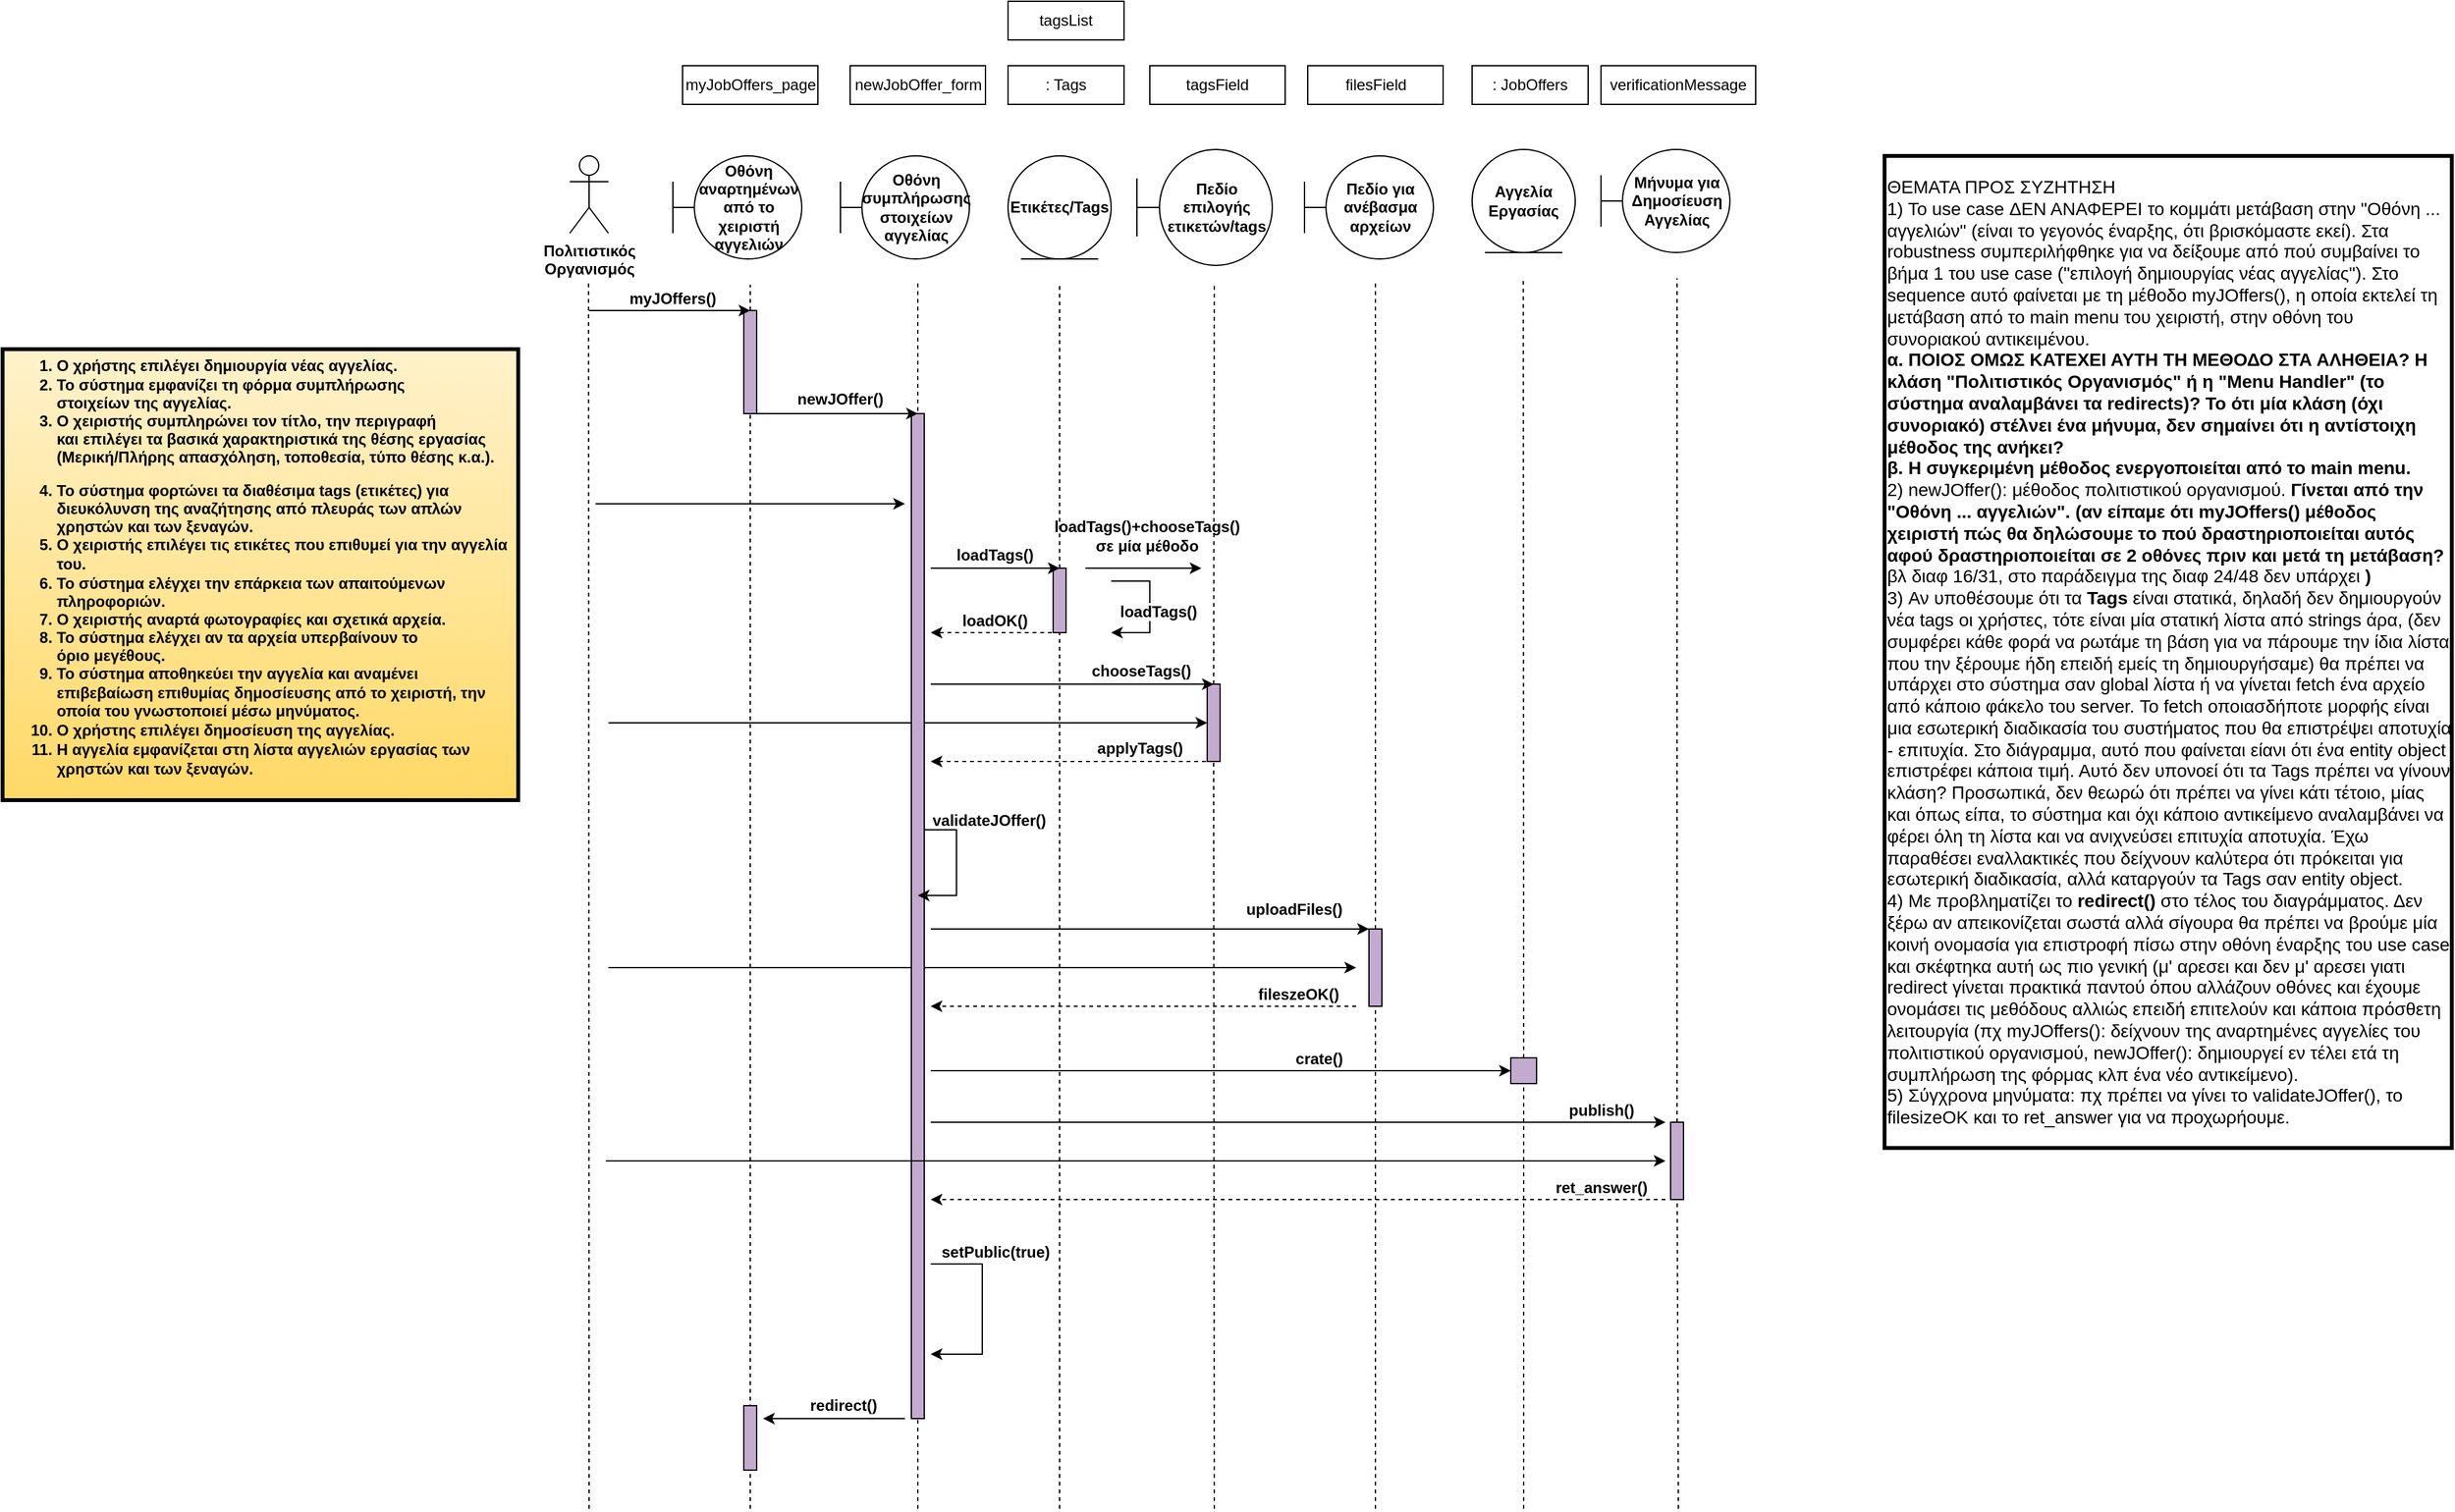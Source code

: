<mxfile version="21.2.3" type="device">
  <diagram name="Page-1" id="2YBvvXClWsGukQMizWep">
    <mxGraphModel dx="2284" dy="1864" grid="1" gridSize="10" guides="1" tooltips="1" connect="1" arrows="1" fold="1" page="1" pageScale="1" pageWidth="850" pageHeight="1100" math="0" shadow="0">
      <root>
        <mxCell id="0" />
        <mxCell id="1" parent="0" />
        <mxCell id="bm7Oy97igKspR6xYKNJw-77" value="" style="endArrow=classic;html=1;rounded=0;" parent="1" edge="1">
          <mxGeometry width="50" height="50" relative="1" as="geometry">
            <mxPoint x="70" y="670" as="sourcePoint" />
            <mxPoint x="650" y="670" as="targetPoint" />
          </mxGeometry>
        </mxCell>
        <mxCell id="bm7Oy97igKspR6xYKNJw-69" value="" style="endArrow=classic;html=1;rounded=0;entryX=0;entryY=0.5;entryDx=0;entryDy=0;" parent="1" target="bm7Oy97igKspR6xYKNJw-39" edge="1">
          <mxGeometry width="50" height="50" relative="1" as="geometry">
            <mxPoint x="70" y="480" as="sourcePoint" />
            <mxPoint x="316" y="321" as="targetPoint" />
          </mxGeometry>
        </mxCell>
        <mxCell id="bm7Oy97igKspR6xYKNJw-1" value="Πολιτιστικός &lt;br&gt;Οργανισμός" style="shape=umlActor;verticalLabelPosition=bottom;verticalAlign=top;html=1;outlineConnect=0;rounded=0;labelBackgroundColor=default;fontStyle=1;labelBorderColor=none;" parent="1" vertex="1">
          <mxGeometry x="40" y="40" width="30" height="60" as="geometry" />
        </mxCell>
        <mxCell id="bm7Oy97igKspR6xYKNJw-2" value="Οθόνη αναρτημένων από το χειριστή αγγελιών" style="shape=umlBoundary;whiteSpace=wrap;html=1;rounded=0;labelBackgroundColor=none;fontStyle=1;labelBorderColor=none;" parent="1" vertex="1">
          <mxGeometry x="120" y="40" width="100" height="80" as="geometry" />
        </mxCell>
        <mxCell id="bm7Oy97igKspR6xYKNJw-3" value="Οθόνη συμπλήρωσης στοιχείων αγγελίας" style="shape=umlBoundary;whiteSpace=wrap;html=1;rounded=0;labelBackgroundColor=none;fontStyle=1;labelBorderColor=none;" parent="1" vertex="1">
          <mxGeometry x="250" y="40" width="100" height="80" as="geometry" />
        </mxCell>
        <mxCell id="bm7Oy97igKspR6xYKNJw-4" value="&lt;font style=&quot;font-size: 12px;&quot;&gt;Ετικέτες/Tags&lt;/font&gt;" style="ellipse;shape=umlEntity;whiteSpace=wrap;html=1;fontFamily=Helvetica;fontSize=11;rounded=0;labelBackgroundColor=none;fontStyle=1;labelBorderColor=none;" parent="1" vertex="1">
          <mxGeometry x="380" y="40" width="80" height="80" as="geometry" />
        </mxCell>
        <mxCell id="bm7Oy97igKspR6xYKNJw-5" value="Πεδίο επιλογής ετικετών/tags" style="shape=umlBoundary;whiteSpace=wrap;html=1;rounded=0;labelBackgroundColor=none;fontStyle=1;labelBorderColor=none;" parent="1" vertex="1">
          <mxGeometry x="480" y="35" width="105" height="90" as="geometry" />
        </mxCell>
        <mxCell id="bm7Oy97igKspR6xYKNJw-6" value="Πεδίο για ανέβασμα αρχείων" style="shape=umlBoundary;whiteSpace=wrap;html=1;rounded=0;labelBackgroundColor=none;fontStyle=1;labelBorderColor=none;" parent="1" vertex="1">
          <mxGeometry x="610" y="40" width="100" height="80" as="geometry" />
        </mxCell>
        <mxCell id="bm7Oy97igKspR6xYKNJw-7" value="&lt;font style=&quot;font-size: 12px;&quot;&gt;Αγγελία Εργασίας&lt;/font&gt;" style="ellipse;shape=umlEntity;whiteSpace=wrap;html=1;fontFamily=Helvetica;fontSize=11;rounded=0;labelBackgroundColor=none;fontStyle=1;labelBorderColor=none;" parent="1" vertex="1">
          <mxGeometry x="740" y="35" width="80" height="80" as="geometry" />
        </mxCell>
        <mxCell id="bm7Oy97igKspR6xYKNJw-8" value="Μήνυμα για Δημοσίευση Αγγελίας" style="shape=umlBoundary;whiteSpace=wrap;html=1;rounded=0;labelBackgroundColor=none;fontStyle=1;labelBorderColor=none;" parent="1" vertex="1">
          <mxGeometry x="840" y="35" width="100" height="80" as="geometry" />
        </mxCell>
        <mxCell id="bm7Oy97igKspR6xYKNJw-10" value="" style="endArrow=none;dashed=1;html=1;rounded=0;" parent="1" edge="1">
          <mxGeometry width="50" height="50" relative="1" as="geometry">
            <mxPoint x="55" y="1090" as="sourcePoint" />
            <mxPoint x="54.58" y="138" as="targetPoint" />
          </mxGeometry>
        </mxCell>
        <mxCell id="bm7Oy97igKspR6xYKNJw-12" value="" style="endArrow=none;dashed=1;html=1;rounded=0;" parent="1" source="bm7Oy97igKspR6xYKNJw-13" edge="1">
          <mxGeometry width="50" height="50" relative="1" as="geometry">
            <mxPoint x="180" y="720" as="sourcePoint" />
            <mxPoint x="180" y="140" as="targetPoint" />
          </mxGeometry>
        </mxCell>
        <mxCell id="bm7Oy97igKspR6xYKNJw-14" value="" style="endArrow=none;dashed=1;html=1;rounded=0;" parent="1" target="bm7Oy97igKspR6xYKNJw-13" edge="1">
          <mxGeometry width="50" height="50" relative="1" as="geometry">
            <mxPoint x="180" y="1090" as="sourcePoint" />
            <mxPoint x="180" y="140" as="targetPoint" />
          </mxGeometry>
        </mxCell>
        <mxCell id="bm7Oy97igKspR6xYKNJw-13" value="" style="rounded=0;whiteSpace=wrap;html=1;fillColor=#C3ABD0;strokeColor=#000000;" parent="1" vertex="1">
          <mxGeometry x="175" y="160" width="10" height="80" as="geometry" />
        </mxCell>
        <mxCell id="bm7Oy97igKspR6xYKNJw-15" value="" style="endArrow=classic;html=1;rounded=0;exitX=0.5;exitY=0;exitDx=0;exitDy=0;entryX=0.5;entryY=0;entryDx=0;entryDy=0;" parent="1" target="bm7Oy97igKspR6xYKNJw-13" edge="1">
          <mxGeometry width="50" height="50" relative="1" as="geometry">
            <mxPoint x="55" y="160" as="sourcePoint" />
            <mxPoint x="560" y="280" as="targetPoint" />
          </mxGeometry>
        </mxCell>
        <mxCell id="bm7Oy97igKspR6xYKNJw-16" value="myJOffers()" style="text;html=1;strokeColor=none;fillColor=none;align=center;verticalAlign=middle;whiteSpace=wrap;rounded=0;fontStyle=1;" parent="1" vertex="1">
          <mxGeometry x="90" y="136" width="60" height="30" as="geometry" />
        </mxCell>
        <mxCell id="bm7Oy97igKspR6xYKNJw-18" value="" style="endArrow=none;dashed=1;html=1;rounded=0;" parent="1" edge="1">
          <mxGeometry width="50" height="50" relative="1" as="geometry">
            <mxPoint x="310" y="1090" as="sourcePoint" />
            <mxPoint x="310" y="139" as="targetPoint" />
          </mxGeometry>
        </mxCell>
        <mxCell id="bm7Oy97igKspR6xYKNJw-19" value="" style="endArrow=none;dashed=1;html=1;rounded=0;" parent="1" source="bm7Oy97igKspR6xYKNJw-35" edge="1">
          <mxGeometry width="50" height="50" relative="1" as="geometry">
            <mxPoint x="420" y="719" as="sourcePoint" />
            <mxPoint x="420" y="139" as="targetPoint" />
          </mxGeometry>
        </mxCell>
        <mxCell id="bm7Oy97igKspR6xYKNJw-20" value="" style="endArrow=none;dashed=1;html=1;rounded=0;" parent="1" source="bm7Oy97igKspR6xYKNJw-39" edge="1">
          <mxGeometry width="50" height="50" relative="1" as="geometry">
            <mxPoint x="540" y="720" as="sourcePoint" />
            <mxPoint x="540" y="140" as="targetPoint" />
          </mxGeometry>
        </mxCell>
        <mxCell id="bm7Oy97igKspR6xYKNJw-21" value="" style="endArrow=none;dashed=1;html=1;rounded=0;" parent="1" source="bm7Oy97igKspR6xYKNJw-80" edge="1">
          <mxGeometry width="50" height="50" relative="1" as="geometry">
            <mxPoint x="780" y="1385" as="sourcePoint" />
            <mxPoint x="779.71" y="134" as="targetPoint" />
          </mxGeometry>
        </mxCell>
        <mxCell id="bm7Oy97igKspR6xYKNJw-22" value="" style="endArrow=none;dashed=1;html=1;rounded=0;" parent="1" source="bm7Oy97igKspR6xYKNJw-73" edge="1">
          <mxGeometry width="50" height="50" relative="1" as="geometry">
            <mxPoint x="665" y="1320" as="sourcePoint" />
            <mxPoint x="665" y="139" as="targetPoint" />
          </mxGeometry>
        </mxCell>
        <mxCell id="bm7Oy97igKspR6xYKNJw-23" value="" style="endArrow=none;dashed=1;html=1;rounded=0;" parent="1" source="bm7Oy97igKspR6xYKNJw-87" edge="1">
          <mxGeometry width="50" height="50" relative="1" as="geometry">
            <mxPoint x="899" y="1435" as="sourcePoint" />
            <mxPoint x="899" y="135" as="targetPoint" />
          </mxGeometry>
        </mxCell>
        <mxCell id="bm7Oy97igKspR6xYKNJw-26" value="newJOffer()" style="text;html=1;strokeColor=none;fillColor=none;align=center;verticalAlign=middle;whiteSpace=wrap;rounded=0;fontStyle=1;" parent="1" vertex="1">
          <mxGeometry x="205" y="214" width="90" height="30" as="geometry" />
        </mxCell>
        <mxCell id="bm7Oy97igKspR6xYKNJw-27" value="" style="rounded=0;whiteSpace=wrap;html=1;fillColor=#C3ABD0;strokeColor=#000000;" parent="1" vertex="1">
          <mxGeometry x="305" y="240" width="10" height="780" as="geometry" />
        </mxCell>
        <mxCell id="bm7Oy97igKspR6xYKNJw-24" value="" style="endArrow=classic;html=1;rounded=0;entryX=0.5;entryY=0;entryDx=0;entryDy=0;" parent="1" edge="1">
          <mxGeometry width="50" height="50" relative="1" as="geometry">
            <mxPoint x="180" y="240" as="sourcePoint" />
            <mxPoint x="310" y="240" as="targetPoint" />
          </mxGeometry>
        </mxCell>
        <mxCell id="bm7Oy97igKspR6xYKNJw-28" value="&lt;ol type=&quot;1&quot; start=&quot;1&quot; style=&quot;margin-top: 0in;&quot;&gt;&lt;li style=&quot;margin-top: 0.4pt; line-height: normal;&quot; class=&quot;MsoNormal&quot;&gt;&lt;font style=&quot;font-size: 12px;&quot;&gt;Ο χρήστης επιλέγει δημιουργία νέας αγγελίας.&lt;/font&gt;&lt;/li&gt;&lt;li style=&quot;margin-top: 0.4pt; line-height: normal;&quot; class=&quot;MsoNormal&quot;&gt;&lt;span style=&quot;&quot; lang=&quot;EL&quot;&gt;&lt;font style=&quot;font-size: 12px;&quot;&gt;Το σύστημα εμφανίζει τη φόρμα συμπλήρωσης&lt;br&gt;     στοιχείων της αγγελίας.&lt;/font&gt;&lt;/span&gt;&lt;/li&gt;&lt;li style=&quot;margin-top: 0.4pt; line-height: normal;&quot; class=&quot;MsoNormal&quot;&gt;&lt;span style=&quot;text-indent: -0.25in; background-color: initial;&quot; lang=&quot;EL&quot;&gt;Ο χειριστής συμπληρώνει τον τίτλο, την περιγραφή και&amp;nbsp;&lt;/span&gt;επιλέγει τα βασικά χαρακτηριστικά της θέσης εργασίας (Μερική/Πλήρης απασχόληση, τοποθεσία, τύπο θέσης κ.α.).&lt;/li&gt;&lt;/ol&gt;&lt;ol type=&quot;1&quot; start=&quot;4&quot; style=&quot;margin-top: 0in;&quot;&gt;&lt;li style=&quot;margin-right: 1.45pt; line-height: normal;&quot; class=&quot;MsoNormal&quot;&gt;&lt;font style=&quot;font-size: 12px;&quot;&gt;&lt;span style=&quot;&quot; lang=&quot;EL&quot;&gt;Το σύστημα φορτώνει τα διαθέσιμα &lt;/span&gt;tags &lt;span lang=&quot;EL&quot;&gt;(ετικέτες) για διευκόλυνση της&amp;nbsp;αναζήτησης από πλευράς των απλών χρηστών και των ξεναγών.&lt;/span&gt;&lt;/font&gt;&lt;/li&gt;&lt;li style=&quot;&quot; class=&quot;MsoNormal&quot;&gt;&lt;span style=&quot;line-height: 115%;&quot; lang=&quot;EL&quot;&gt;&lt;font style=&quot;font-size: 12px;&quot;&gt;Ο χειριστής&amp;nbsp;επιλέγει τις ετικέτες που επιθυμεί για την αγγελία του.&lt;/font&gt;&lt;/span&gt;&lt;/li&gt;&lt;li style=&quot;margin-right: 40pt; line-height: normal;&quot; class=&quot;MsoNormal&quot;&gt;&lt;span style=&quot;&quot; lang=&quot;EL&quot;&gt;&lt;font style=&quot;font-size: 12px;&quot;&gt;Το σύστημα ελέγχει την επάρκεια των&amp;nbsp;απαιτούμενων πληροφοριών.&lt;/font&gt;&lt;/span&gt;&lt;/li&gt;&lt;li style=&quot;margin-right: 40pt; line-height: normal;&quot; class=&quot;MsoNormal&quot;&gt;&lt;span style=&quot;&quot; lang=&quot;EL&quot;&gt;&lt;font style=&quot;font-size: 12px;&quot;&gt;Ο χειριστής αναρτά φωτογραφίες και σχετικά αρχεία.&lt;/font&gt;&lt;/span&gt;&lt;/li&gt;&lt;li style=&quot;margin-right: 40pt; line-height: normal;&quot; class=&quot;MsoNormal&quot;&gt;&lt;span style=&quot;&quot; lang=&quot;EL&quot;&gt;&lt;font style=&quot;font-size: 12px;&quot;&gt;Το σύστημα ελέγχει αν τα αρχεία υπερβαίνουν&amp;nbsp;το&amp;nbsp; όριο μεγέθους.&lt;/font&gt;&lt;/span&gt;&lt;/li&gt;&lt;li style=&quot;&quot; class=&quot;MsoNormal&quot;&gt;&lt;span style=&quot;line-height: 115%;&quot; lang=&quot;EL&quot;&gt;&lt;font style=&quot;font-size: 12px;&quot;&gt;Το σύστημα&amp;nbsp;αποθηκεύει την αγγελία και αναμένει επιβεβαίωση επιθυμίας δημοσίευσης από&amp;nbsp;το χειριστή, την οποία του γνωστοποιεί μέσω μηνύματος.&lt;/font&gt;&lt;/span&gt;&lt;/li&gt;&lt;li style=&quot;&quot; class=&quot;MsoNormal&quot;&gt;&lt;span style=&quot;line-height: 115%;&quot; lang=&quot;EL&quot;&gt;&lt;font style=&quot;font-size: 12px;&quot;&gt;Ο χρήστης&amp;nbsp;επιλέγει δημοσίευση της αγγελίας.&lt;/font&gt;&lt;/span&gt;&lt;/li&gt;&lt;li style=&quot;&quot; class=&quot;MsoNormal&quot;&gt;&lt;span style=&quot;line-height: 115%;&quot; lang=&quot;EL&quot;&gt;&lt;font style=&quot;font-size: 12px;&quot;&gt;Η αγγελία&amp;nbsp;εμφανίζεται στη λίστα αγγελιών εργασίας των χρηστών και των ξεναγών.&amp;nbsp;&lt;/font&gt;&lt;/span&gt;&lt;/li&gt;&lt;/ol&gt;" style="text;html=1;strokeColor=#000000;fillColor=#fff2cc;align=left;verticalAlign=middle;whiteSpace=wrap;rounded=0;strokeWidth=3;fontStyle=1;gradientColor=#ffd966;" parent="1" vertex="1">
          <mxGeometry x="-400" y="190" width="400" height="350" as="geometry" />
        </mxCell>
        <mxCell id="bm7Oy97igKspR6xYKNJw-31" value="loadTags()" style="text;html=1;strokeColor=none;fillColor=none;align=center;verticalAlign=middle;whiteSpace=wrap;rounded=0;fontStyle=1;" parent="1" vertex="1">
          <mxGeometry x="325" y="335" width="90" height="30" as="geometry" />
        </mxCell>
        <mxCell id="bm7Oy97igKspR6xYKNJw-34" value="" style="endArrow=classic;html=1;rounded=0;" parent="1" edge="1">
          <mxGeometry width="50" height="50" relative="1" as="geometry">
            <mxPoint x="60" y="310" as="sourcePoint" />
            <mxPoint x="300" y="310" as="targetPoint" />
          </mxGeometry>
        </mxCell>
        <mxCell id="bm7Oy97igKspR6xYKNJw-36" value="" style="endArrow=none;dashed=1;html=1;rounded=0;" parent="1" target="bm7Oy97igKspR6xYKNJw-35" edge="1">
          <mxGeometry width="50" height="50" relative="1" as="geometry">
            <mxPoint x="420" y="1090" as="sourcePoint" />
            <mxPoint x="420" y="139" as="targetPoint" />
          </mxGeometry>
        </mxCell>
        <mxCell id="bm7Oy97igKspR6xYKNJw-35" value="" style="rounded=0;whiteSpace=wrap;html=1;fillColor=#C3ABD0;strokeColor=#000000;" parent="1" vertex="1">
          <mxGeometry x="415" y="360" width="10" height="50" as="geometry" />
        </mxCell>
        <mxCell id="bm7Oy97igKspR6xYKNJw-30" value="" style="endArrow=classic;html=1;" parent="1" edge="1">
          <mxGeometry width="50" height="50" relative="1" as="geometry">
            <mxPoint x="320" y="360" as="sourcePoint" />
            <mxPoint x="420" y="360" as="targetPoint" />
          </mxGeometry>
        </mxCell>
        <mxCell id="bm7Oy97igKspR6xYKNJw-41" value="" style="endArrow=none;dashed=1;html=1;rounded=0;" parent="1" target="bm7Oy97igKspR6xYKNJw-39" edge="1">
          <mxGeometry width="50" height="50" relative="1" as="geometry">
            <mxPoint x="540" y="1090" as="sourcePoint" />
            <mxPoint x="540" y="140" as="targetPoint" />
          </mxGeometry>
        </mxCell>
        <mxCell id="bm7Oy97igKspR6xYKNJw-39" value="" style="rounded=0;whiteSpace=wrap;html=1;fillColor=#C3ABD0;strokeColor=#000000;" parent="1" vertex="1">
          <mxGeometry x="534.5" y="450" width="10" height="60" as="geometry" />
        </mxCell>
        <mxCell id="bm7Oy97igKspR6xYKNJw-43" value="" style="endArrow=classic;html=1;dashed=1;exitX=0.5;exitY=1;exitDx=0;exitDy=0;" parent="1" source="bm7Oy97igKspR6xYKNJw-35" edge="1">
          <mxGeometry width="50" height="50" relative="1" as="geometry">
            <mxPoint x="360" y="450" as="sourcePoint" />
            <mxPoint x="320" y="410" as="targetPoint" />
          </mxGeometry>
        </mxCell>
        <mxCell id="bm7Oy97igKspR6xYKNJw-44" value="loadOK()" style="text;html=1;strokeColor=none;fillColor=none;align=center;verticalAlign=middle;whiteSpace=wrap;rounded=0;fontStyle=1;" parent="1" vertex="1">
          <mxGeometry x="325" y="386" width="90" height="30" as="geometry" />
        </mxCell>
        <mxCell id="bm7Oy97igKspR6xYKNJw-48" value="" style="endArrow=classic;html=1;entryX=0.5;entryY=0;entryDx=0;entryDy=0;" parent="1" target="bm7Oy97igKspR6xYKNJw-39" edge="1">
          <mxGeometry width="50" height="50" relative="1" as="geometry">
            <mxPoint x="320" y="450" as="sourcePoint" />
            <mxPoint x="500" y="450" as="targetPoint" />
          </mxGeometry>
        </mxCell>
        <mxCell id="bm7Oy97igKspR6xYKNJw-50" value="chooseTags()" style="text;html=1;align=center;verticalAlign=middle;resizable=0;points=[];autosize=1;strokeColor=none;fillColor=none;fontStyle=1" parent="1" vertex="1">
          <mxGeometry x="432.5" y="425" width="100" height="30" as="geometry" />
        </mxCell>
        <mxCell id="bm7Oy97igKspR6xYKNJw-54" value="" style="endArrow=classic;html=1;exitX=0.5;exitY=1;exitDx=0;exitDy=0;dashed=1;" parent="1" source="bm7Oy97igKspR6xYKNJw-39" edge="1">
          <mxGeometry width="50" height="50" relative="1" as="geometry">
            <mxPoint x="500" y="480" as="sourcePoint" />
            <mxPoint x="320" y="510" as="targetPoint" />
          </mxGeometry>
        </mxCell>
        <mxCell id="bm7Oy97igKspR6xYKNJw-56" value="applyTags()" style="text;html=1;align=center;verticalAlign=middle;resizable=0;points=[];autosize=1;strokeColor=none;fillColor=none;fontStyle=1" parent="1" vertex="1">
          <mxGeometry x="436.5" y="485" width="90" height="30" as="geometry" />
        </mxCell>
        <mxCell id="bm7Oy97igKspR6xYKNJw-58" style="edgeStyle=orthogonalEdgeStyle;orthogonalLoop=1;jettySize=auto;html=1;exitX=1;exitY=0.75;exitDx=0;exitDy=0;rounded=0;" parent="1" source="bm7Oy97igKspR6xYKNJw-27" edge="1">
          <mxGeometry relative="1" as="geometry">
            <mxPoint x="310" y="614" as="targetPoint" />
            <Array as="points">
              <mxPoint x="340" y="563" />
              <mxPoint x="340" y="614" />
            </Array>
          </mxGeometry>
        </mxCell>
        <mxCell id="bm7Oy97igKspR6xYKNJw-59" value="validateJOffer()" style="text;html=1;align=center;verticalAlign=middle;resizable=0;points=[];autosize=1;strokeColor=none;fillColor=none;fontStyle=1" parent="1" vertex="1">
          <mxGeometry x="310" y="541" width="110" height="30" as="geometry" />
        </mxCell>
        <mxCell id="bm7Oy97igKspR6xYKNJw-70" value="" style="endArrow=classic;html=1;rounded=0;" parent="1" edge="1">
          <mxGeometry width="50" height="50" relative="1" as="geometry">
            <mxPoint x="460" y="370" as="sourcePoint" />
            <mxPoint x="460" y="410" as="targetPoint" />
            <Array as="points">
              <mxPoint x="490" y="370" />
              <mxPoint x="490" y="410" />
            </Array>
          </mxGeometry>
        </mxCell>
        <mxCell id="bm7Oy97igKspR6xYKNJw-71" value="" style="endArrow=classic;html=1;" parent="1" edge="1">
          <mxGeometry width="50" height="50" relative="1" as="geometry">
            <mxPoint x="440" y="360" as="sourcePoint" />
            <mxPoint x="530" y="360" as="targetPoint" />
          </mxGeometry>
        </mxCell>
        <mxCell id="bm7Oy97igKspR6xYKNJw-72" value="" style="endArrow=classic;html=1;" parent="1" edge="1">
          <mxGeometry width="50" height="50" relative="1" as="geometry">
            <mxPoint x="320" y="640" as="sourcePoint" />
            <mxPoint x="660" y="640" as="targetPoint" />
          </mxGeometry>
        </mxCell>
        <mxCell id="bm7Oy97igKspR6xYKNJw-74" value="" style="endArrow=none;dashed=1;html=1;rounded=0;" parent="1" target="bm7Oy97igKspR6xYKNJw-73" edge="1">
          <mxGeometry width="50" height="50" relative="1" as="geometry">
            <mxPoint x="665" y="1090" as="sourcePoint" />
            <mxPoint x="665" y="139" as="targetPoint" />
          </mxGeometry>
        </mxCell>
        <mxCell id="bm7Oy97igKspR6xYKNJw-73" value="" style="rounded=0;whiteSpace=wrap;html=1;fillColor=#C3ABD0;strokeColor=#000000;" parent="1" vertex="1">
          <mxGeometry x="660" y="640" width="10" height="60" as="geometry" />
        </mxCell>
        <mxCell id="bm7Oy97igKspR6xYKNJw-75" value="&amp;nbsp;uploadFiles()" style="text;html=1;align=center;verticalAlign=middle;resizable=0;points=[];autosize=1;strokeColor=none;fillColor=none;fontStyle=1" parent="1" vertex="1">
          <mxGeometry x="550" y="610" width="100" height="30" as="geometry" />
        </mxCell>
        <mxCell id="bm7Oy97igKspR6xYKNJw-76" value="fileszeOK()" style="text;html=1;align=center;verticalAlign=middle;resizable=0;points=[];autosize=1;strokeColor=none;fillColor=none;fontStyle=1" parent="1" vertex="1">
          <mxGeometry x="560" y="676" width="90" height="30" as="geometry" />
        </mxCell>
        <mxCell id="bm7Oy97igKspR6xYKNJw-79" value="" style="endArrow=classic;html=1;dashed=1;" parent="1" edge="1">
          <mxGeometry width="50" height="50" relative="1" as="geometry">
            <mxPoint x="650" y="700" as="sourcePoint" />
            <mxPoint x="320" y="700" as="targetPoint" />
          </mxGeometry>
        </mxCell>
        <mxCell id="bm7Oy97igKspR6xYKNJw-81" value="" style="endArrow=none;dashed=1;html=1;rounded=0;" parent="1" target="bm7Oy97igKspR6xYKNJw-80" edge="1">
          <mxGeometry width="50" height="50" relative="1" as="geometry">
            <mxPoint x="780" y="1090" as="sourcePoint" />
            <mxPoint x="779.71" y="134" as="targetPoint" />
          </mxGeometry>
        </mxCell>
        <mxCell id="bm7Oy97igKspR6xYKNJw-80" value="" style="rounded=0;whiteSpace=wrap;html=1;fillColor=#C3ABD0;strokeColor=#000000;" parent="1" vertex="1">
          <mxGeometry x="770" y="740" width="20" height="20" as="geometry" />
        </mxCell>
        <mxCell id="bm7Oy97igKspR6xYKNJw-82" value="" style="endArrow=classic;html=1;" parent="1" edge="1">
          <mxGeometry width="50" height="50" relative="1" as="geometry">
            <mxPoint x="320" y="750" as="sourcePoint" />
            <mxPoint x="770" y="750" as="targetPoint" />
          </mxGeometry>
        </mxCell>
        <mxCell id="bm7Oy97igKspR6xYKNJw-83" value="crate()" style="text;html=1;align=center;verticalAlign=middle;resizable=0;points=[];autosize=1;strokeColor=none;fillColor=none;fontStyle=1" parent="1" vertex="1">
          <mxGeometry x="591" y="726" width="60" height="30" as="geometry" />
        </mxCell>
        <mxCell id="bm7Oy97igKspR6xYKNJw-88" value="" style="endArrow=classic;html=1;" parent="1" edge="1">
          <mxGeometry width="50" height="50" relative="1" as="geometry">
            <mxPoint x="320" y="790" as="sourcePoint" />
            <mxPoint x="890" y="790" as="targetPoint" />
          </mxGeometry>
        </mxCell>
        <mxCell id="bm7Oy97igKspR6xYKNJw-89" value="" style="endArrow=none;dashed=1;html=1;rounded=0;" parent="1" target="bm7Oy97igKspR6xYKNJw-87" edge="1">
          <mxGeometry width="50" height="50" relative="1" as="geometry">
            <mxPoint x="900" y="1090" as="sourcePoint" />
            <mxPoint x="899" y="135" as="targetPoint" />
          </mxGeometry>
        </mxCell>
        <mxCell id="bm7Oy97igKspR6xYKNJw-87" value="" style="rounded=0;whiteSpace=wrap;html=1;fillColor=#C3ABD0;strokeColor=#000000;" parent="1" vertex="1">
          <mxGeometry x="894" y="790" width="10" height="60" as="geometry" />
        </mxCell>
        <mxCell id="bm7Oy97igKspR6xYKNJw-90" value="publish()" style="text;html=1;align=center;verticalAlign=middle;resizable=0;points=[];autosize=1;strokeColor=none;fillColor=none;fontStyle=1" parent="1" vertex="1">
          <mxGeometry x="805" y="766" width="70" height="30" as="geometry" />
        </mxCell>
        <mxCell id="bm7Oy97igKspR6xYKNJw-91" value="" style="endArrow=classic;html=1;dashed=1;" parent="1" edge="1">
          <mxGeometry width="50" height="50" relative="1" as="geometry">
            <mxPoint x="890" y="850" as="sourcePoint" />
            <mxPoint x="320" y="850" as="targetPoint" />
          </mxGeometry>
        </mxCell>
        <mxCell id="bm7Oy97igKspR6xYKNJw-92" value="" style="endArrow=classic;html=1;" parent="1" edge="1">
          <mxGeometry width="50" height="50" relative="1" as="geometry">
            <mxPoint x="68" y="820" as="sourcePoint" />
            <mxPoint x="890" y="820" as="targetPoint" />
          </mxGeometry>
        </mxCell>
        <mxCell id="bm7Oy97igKspR6xYKNJw-93" value="ret_answer()" style="text;html=1;align=center;verticalAlign=middle;resizable=0;points=[];autosize=1;strokeColor=none;fillColor=none;fontStyle=1" parent="1" vertex="1">
          <mxGeometry x="795" y="826" width="90" height="30" as="geometry" />
        </mxCell>
        <mxCell id="bm7Oy97igKspR6xYKNJw-94" value="" style="endArrow=classic;html=1;rounded=0;" parent="1" edge="1">
          <mxGeometry width="50" height="50" relative="1" as="geometry">
            <mxPoint x="320" y="900" as="sourcePoint" />
            <mxPoint x="320" y="970" as="targetPoint" />
            <Array as="points">
              <mxPoint x="360" y="900" />
              <mxPoint x="360" y="970" />
            </Array>
          </mxGeometry>
        </mxCell>
        <mxCell id="bm7Oy97igKspR6xYKNJw-95" value="setPublic(true)" style="text;html=1;align=center;verticalAlign=middle;resizable=0;points=[];autosize=1;strokeColor=none;fillColor=none;fontStyle=1" parent="1" vertex="1">
          <mxGeometry x="315" y="876" width="110" height="30" as="geometry" />
        </mxCell>
        <mxCell id="bm7Oy97igKspR6xYKNJw-96" value="" style="endArrow=classic;html=1;" parent="1" edge="1">
          <mxGeometry width="50" height="50" relative="1" as="geometry">
            <mxPoint x="300" y="1020" as="sourcePoint" />
            <mxPoint x="190" y="1020" as="targetPoint" />
          </mxGeometry>
        </mxCell>
        <mxCell id="bm7Oy97igKspR6xYKNJw-97" value="redirect()" style="text;html=1;align=center;verticalAlign=middle;resizable=0;points=[];autosize=1;strokeColor=none;fillColor=none;fontStyle=1" parent="1" vertex="1">
          <mxGeometry x="212" y="995" width="80" height="30" as="geometry" />
        </mxCell>
        <mxCell id="bm7Oy97igKspR6xYKNJw-98" value="" style="rounded=0;whiteSpace=wrap;html=1;fillColor=#C3ABD0;strokeColor=#000000;" parent="1" vertex="1">
          <mxGeometry x="175" y="1010" width="10" height="50" as="geometry" />
        </mxCell>
        <mxCell id="bm7Oy97igKspR6xYKNJw-99" value="&lt;font style=&quot;font-size: 14px;&quot;&gt;ΘΕΜΑΤΑ ΠΡΟΣ ΣΥΖΗΤΗΣΗ&lt;br&gt;1) Το use case ΔΕΝ ΑΝΑΦΕΡΕΙ το κομμάτι μετάβαση στην &quot;Οθόνη ... αγγελιών&quot; (είναι το γεγονός έναρξης, ότι βρισκόμαστε εκεί). Στα robustness συμπεριλήφθηκε για να δείξουμε από πού συμβαίνει το βήμα 1 του use case (&quot;επιλογή δημιουργίας νέας αγγελίας&quot;). Στο sequence αυτό φαίνεται με τη μέθοδο myJOffers(), η οποία εκτελεί τη μετάβαση από το main menu του χειριστή, στην οθόνη του συνοριακού αντικειμένου. &lt;br&gt;&lt;b&gt;&lt;span style=&quot;&quot;&gt; &lt;/span&gt;α. ΠΟΙΟΣ ΟΜΩΣ ΚΑΤΕΧΕΙ ΑΥΤΗ ΤΗ ΜΕΘΟΔΟ ΣΤΑ ΑΛΗΘΕΙΑ? Η κλάση &quot;Πολιτιστικός Οργανισμός&quot; ή η &quot;Menu Handler&quot; (το σύστημα αναλαμβάνει τα redirects)? Το ότι μία κλάση (όχι συνοριακό) στέλνει ένα μήνυμα, δεν σημαίνει ότι η αντίστοιχη μέθοδος της ανήκει? &lt;br&gt;&lt;span style=&quot;&quot;&gt; &lt;/span&gt;β. Η συγκεριμένη μέθοδος ενεργοποιείται από το main menu.&lt;/b&gt;&lt;br&gt;2) newJOffer(): μέθοδος πολιτιστικού οργανισμού. &lt;b&gt;Γίνεται από την &quot;Οθόνη ... αγγελιών&quot;. (αν είπαμε ότι&amp;nbsp;myJOffers() μέθοδος χειριστή πώς θα δηλώσουμε το πού δραστηριοποιείται αυτός αφού δραστηριοποιείται σε 2 οθόνες πριν και μετά τη μετάβαση?&lt;/b&gt; βλ διαφ 16/31, στο παράδειγμα της διαφ 24/48 δεν υπάρχει&lt;b&gt;&amp;nbsp;)&lt;br&gt;&lt;/b&gt;3) Αν υποθέσουμε ότι τα &lt;b&gt;Tags &lt;/b&gt;είναι στατικά, δηλαδή δεν δημιουργούν νέα tags οι χρήστες, τότε είναι μία στατική λίστα από strings άρα, (δεν συμφέρει κάθε φορά να ρωτάμε τη βάση για να πάρουμε την ίδια λίστα που την ξέρουμε ήδη επειδή εμείς τη δημιουργήσαμε) θα πρέπει να υπάρχει στο σύστημα σαν global λίστα ή να γίνεται fetch ένα αρχείο από κάποιο φάκελο του server. Το fetch οποιασδήποτε μορφής είναι μια εσωτερική διαδικασία του συστήματος που θα επιστρέψει αποτυχία - επιτυχία. Στο διάγραμμα, αυτό που φαίνεται είανι ότι ένα entity object επιστρέφει κάποια τιμή. Αυτό δεν υπονοεί ότι τα Tags πρέπει να γίνουν κλάση? Προσωπικά, δεν θεωρώ ότι πρέπει να γίνει κάτι τέτοιο, μίας και όπως είπα, το σύστημα και όχι κάποιο αντικείμενο αναλαμβάνει να φέρει όλη τη λίστα και να ανιχνεύσει επιτυχία αποτυχία. Έχω παραθέσει εναλλακτικές που δείχνουν καλύτερα ότι πρόκειται για εσωτερική διαδικασία, αλλά καταργούν τα Tags σαν entity object.&lt;br&gt;4) Με προβληματίζει το &lt;b&gt;redirect()&lt;/b&gt; στο τέλος του διαγράμματος. Δεν ξέρω αν απεικονίζεται σωστά αλλά σίγουρα θα πρέπει να βρούμε μία κοινή ονομασία για επιστροφή πίσω στην οθόνη έναρξης του use case και σκέφτηκα αυτή ως πιο γενική (μ&#39; αρεσει και δεν μ&#39; αρεσει γιατι redirect γίνεται πρακτικά παντού όπου αλλάζουν οθόνες και έχουμε ονομάσει τις μεθόδους αλλιώς επειδή επιτελούν και κάποια πρόσθετη λειτουργία (πχ myJOffers(): δείχνουν της αναρτημένες αγγελίες του πολιτιστικού οργανισμού, newJOffer(): δημιουργεί εν τέλει ετά τη συμπλήρωση της φόρμας κλπ ένα νέο αντικείμενο).&lt;br&gt;5) Σύγχρονα μηνύματα: πχ πρέπει να γίνει το validateJOffer(), το filesizeOK και το ret_answer για να προχωρήουμε.&lt;br&gt;&lt;/font&gt;" style="text;html=1;strokeColor=default;fillColor=none;align=left;verticalAlign=middle;whiteSpace=wrap;rounded=0;strokeWidth=3;" parent="1" vertex="1">
          <mxGeometry x="1060" y="40" width="440" height="770" as="geometry" />
        </mxCell>
        <mxCell id="bm7Oy97igKspR6xYKNJw-100" value="loadTags()+chooseTags() σε μία μέθοδο" style="text;html=1;strokeColor=none;fillColor=none;align=center;verticalAlign=middle;whiteSpace=wrap;rounded=0;fontStyle=1;" parent="1" vertex="1">
          <mxGeometry x="442.5" y="320" width="90" height="30" as="geometry" />
        </mxCell>
        <mxCell id="bm7Oy97igKspR6xYKNJw-101" value="&lt;span style=&quot;color: rgb(0, 0, 0); font-family: Helvetica; font-size: 12px; font-style: normal; font-variant-ligatures: normal; font-variant-caps: normal; font-weight: 700; letter-spacing: normal; orphans: 2; text-align: center; text-indent: 0px; text-transform: none; widows: 2; word-spacing: 0px; -webkit-text-stroke-width: 0px; background-color: rgb(251, 251, 251); text-decoration-thickness: initial; text-decoration-style: initial; text-decoration-color: initial; float: none; display: inline !important;&quot;&gt;loadTags()&lt;/span&gt;" style="text;whiteSpace=wrap;html=1;" parent="1" vertex="1">
          <mxGeometry x="464.5" y="380" width="70" height="30" as="geometry" />
        </mxCell>
        <mxCell id="bm7Oy97igKspR6xYKNJw-102" value=": JobOffers" style="rounded=0;whiteSpace=wrap;html=1;" parent="1" vertex="1">
          <mxGeometry x="740" y="-30" width="90" height="30" as="geometry" />
        </mxCell>
        <mxCell id="bm7Oy97igKspR6xYKNJw-103" value="myJobOffers_page" style="rounded=0;whiteSpace=wrap;html=1;" parent="1" vertex="1">
          <mxGeometry x="127.5" y="-30" width="105" height="30" as="geometry" />
        </mxCell>
        <mxCell id="bm7Oy97igKspR6xYKNJw-104" value="newJobOffer_form" style="rounded=0;whiteSpace=wrap;html=1;" parent="1" vertex="1">
          <mxGeometry x="257.5" y="-30" width="105" height="30" as="geometry" />
        </mxCell>
        <mxCell id="bm7Oy97igKspR6xYKNJw-105" value="tagsField" style="rounded=0;whiteSpace=wrap;html=1;" parent="1" vertex="1">
          <mxGeometry x="490" y="-30" width="105" height="30" as="geometry" />
        </mxCell>
        <mxCell id="bm7Oy97igKspR6xYKNJw-106" value="filesField" style="rounded=0;whiteSpace=wrap;html=1;" parent="1" vertex="1">
          <mxGeometry x="612.5" y="-30" width="105" height="30" as="geometry" />
        </mxCell>
        <mxCell id="bm7Oy97igKspR6xYKNJw-107" value="verificationMessage" style="rounded=0;whiteSpace=wrap;html=1;" parent="1" vertex="1">
          <mxGeometry x="840" y="-30" width="120" height="30" as="geometry" />
        </mxCell>
        <mxCell id="bm7Oy97igKspR6xYKNJw-108" value=": Tags" style="rounded=0;whiteSpace=wrap;html=1;" parent="1" vertex="1">
          <mxGeometry x="380" y="-30" width="90" height="30" as="geometry" />
        </mxCell>
        <mxCell id="bm7Oy97igKspR6xYKNJw-109" value="tagsList" style="rounded=0;whiteSpace=wrap;html=1;" parent="1" vertex="1">
          <mxGeometry x="380" y="-80" width="90" height="30" as="geometry" />
        </mxCell>
      </root>
    </mxGraphModel>
  </diagram>
</mxfile>
